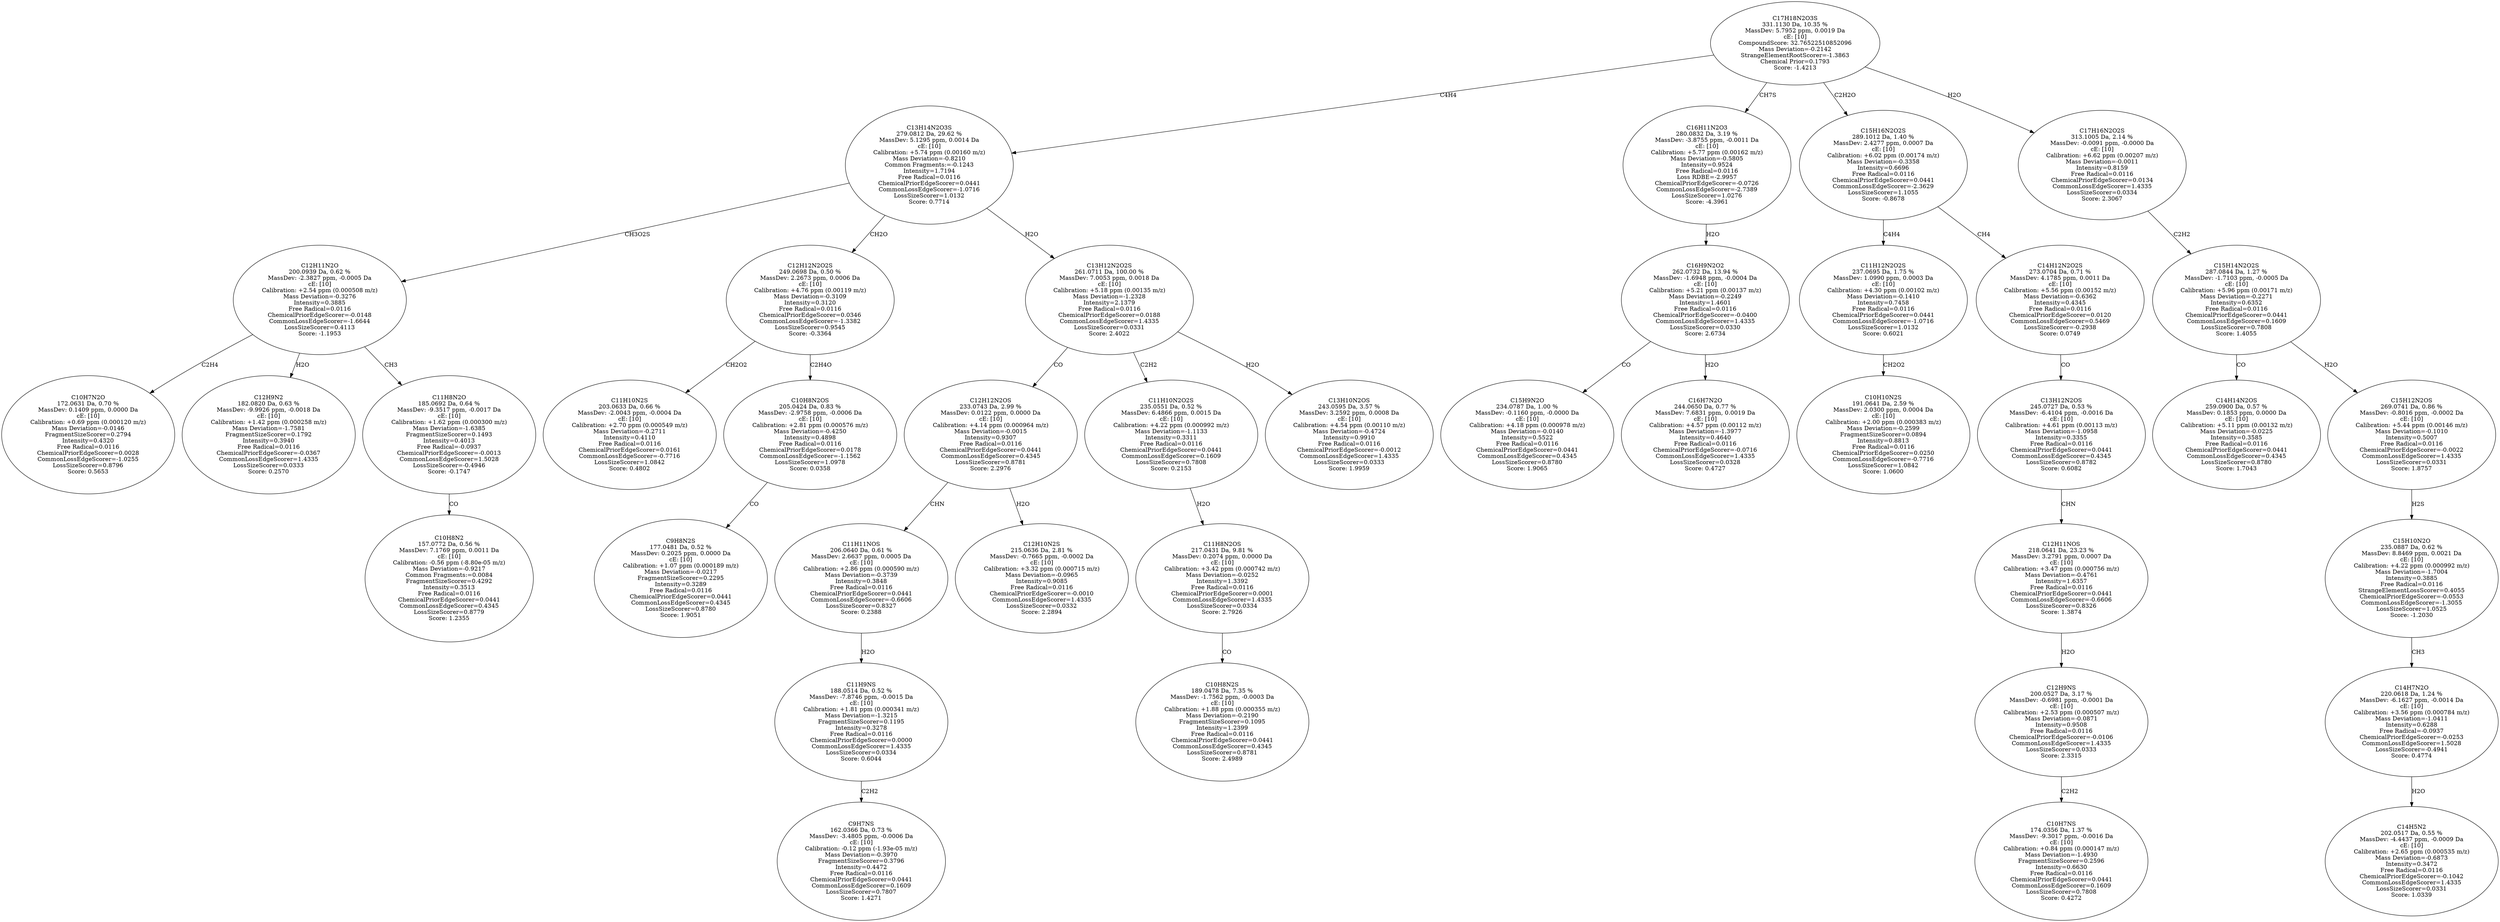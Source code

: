strict digraph {
v1 [label="C10H7N2O\n172.0631 Da, 0.70 %\nMassDev: 0.1409 ppm, 0.0000 Da\ncE: [10]\nCalibration: +0.69 ppm (0.000120 m/z)\nMass Deviation=-0.0146\nFragmentSizeScorer=0.2794\nIntensity=0.4320\nFree Radical=0.0116\nChemicalPriorEdgeScorer=0.0028\nCommonLossEdgeScorer=-1.0255\nLossSizeScorer=0.8796\nScore: 0.5653"];
v2 [label="C12H9N2\n182.0820 Da, 0.63 %\nMassDev: -9.9926 ppm, -0.0018 Da\ncE: [10]\nCalibration: +1.42 ppm (0.000258 m/z)\nMass Deviation=-1.7581\nFragmentSizeScorer=0.1792\nIntensity=0.3940\nFree Radical=0.0116\nChemicalPriorEdgeScorer=-0.0367\nCommonLossEdgeScorer=1.4335\nLossSizeScorer=0.0333\nScore: 0.2570"];
v3 [label="C10H8N2\n157.0772 Da, 0.56 %\nMassDev: 7.1769 ppm, 0.0011 Da\ncE: [10]\nCalibration: -0.56 ppm (-8.80e-05 m/z)\nMass Deviation=-0.9217\nCommon Fragments:=0.0084\nFragmentSizeScorer=0.4292\nIntensity=0.3513\nFree Radical=0.0116\nChemicalPriorEdgeScorer=0.0441\nCommonLossEdgeScorer=0.4345\nLossSizeScorer=0.8779\nScore: 1.2355"];
v4 [label="C11H8N2O\n185.0692 Da, 0.64 %\nMassDev: -9.3517 ppm, -0.0017 Da\ncE: [10]\nCalibration: +1.62 ppm (0.000300 m/z)\nMass Deviation=-1.6385\nFragmentSizeScorer=0.1493\nIntensity=0.4013\nFree Radical=-0.0937\nChemicalPriorEdgeScorer=-0.0013\nCommonLossEdgeScorer=1.5028\nLossSizeScorer=-0.4946\nScore: -0.1747"];
v5 [label="C12H11N2O\n200.0939 Da, 0.62 %\nMassDev: -2.3827 ppm, -0.0005 Da\ncE: [10]\nCalibration: +2.54 ppm (0.000508 m/z)\nMass Deviation=-0.3276\nIntensity=0.3885\nFree Radical=0.0116\nChemicalPriorEdgeScorer=-0.0148\nCommonLossEdgeScorer=-1.6644\nLossSizeScorer=0.4113\nScore: -1.1953"];
v6 [label="C11H10N2S\n203.0633 Da, 0.66 %\nMassDev: -2.0043 ppm, -0.0004 Da\ncE: [10]\nCalibration: +2.70 ppm (0.000549 m/z)\nMass Deviation=-0.2711\nIntensity=0.4110\nFree Radical=0.0116\nChemicalPriorEdgeScorer=0.0161\nCommonLossEdgeScorer=-0.7716\nLossSizeScorer=1.0842\nScore: 0.4802"];
v7 [label="C9H8N2S\n177.0481 Da, 0.52 %\nMassDev: 0.2025 ppm, 0.0000 Da\ncE: [10]\nCalibration: +1.07 ppm (0.000189 m/z)\nMass Deviation=-0.0217\nFragmentSizeScorer=0.2295\nIntensity=0.3289\nFree Radical=0.0116\nChemicalPriorEdgeScorer=0.0441\nCommonLossEdgeScorer=0.4345\nLossSizeScorer=0.8780\nScore: 1.9051"];
v8 [label="C10H8N2OS\n205.0424 Da, 0.83 %\nMassDev: -2.9758 ppm, -0.0006 Da\ncE: [10]\nCalibration: +2.81 ppm (0.000576 m/z)\nMass Deviation=-0.4250\nIntensity=0.4898\nFree Radical=0.0116\nChemicalPriorEdgeScorer=0.0178\nCommonLossEdgeScorer=-1.1562\nLossSizeScorer=1.0978\nScore: 0.0358"];
v9 [label="C12H12N2O2S\n249.0698 Da, 0.50 %\nMassDev: 2.2673 ppm, 0.0006 Da\ncE: [10]\nCalibration: +4.76 ppm (0.00119 m/z)\nMass Deviation=-0.3109\nIntensity=0.3120\nFree Radical=0.0116\nChemicalPriorEdgeScorer=0.0346\nCommonLossEdgeScorer=-1.3382\nLossSizeScorer=0.9545\nScore: -0.3364"];
v10 [label="C9H7NS\n162.0366 Da, 0.73 %\nMassDev: -3.4805 ppm, -0.0006 Da\ncE: [10]\nCalibration: -0.12 ppm (-1.93e-05 m/z)\nMass Deviation=-0.3970\nFragmentSizeScorer=0.3796\nIntensity=0.4472\nFree Radical=0.0116\nChemicalPriorEdgeScorer=0.0441\nCommonLossEdgeScorer=0.1609\nLossSizeScorer=0.7807\nScore: 1.4271"];
v11 [label="C11H9NS\n188.0514 Da, 0.52 %\nMassDev: -7.8746 ppm, -0.0015 Da\ncE: [10]\nCalibration: +1.81 ppm (0.000341 m/z)\nMass Deviation=-1.3215\nFragmentSizeScorer=0.1195\nIntensity=0.3278\nFree Radical=0.0116\nChemicalPriorEdgeScorer=0.0000\nCommonLossEdgeScorer=1.4335\nLossSizeScorer=0.0334\nScore: 0.6044"];
v12 [label="C11H11NOS\n206.0640 Da, 0.61 %\nMassDev: 2.6637 ppm, 0.0005 Da\ncE: [10]\nCalibration: +2.86 ppm (0.000590 m/z)\nMass Deviation=-0.3739\nIntensity=0.3848\nFree Radical=0.0116\nChemicalPriorEdgeScorer=0.0441\nCommonLossEdgeScorer=-0.6606\nLossSizeScorer=0.8327\nScore: 0.2388"];
v13 [label="C12H10N2S\n215.0636 Da, 2.81 %\nMassDev: -0.7665 ppm, -0.0002 Da\ncE: [10]\nCalibration: +3.32 ppm (0.000715 m/z)\nMass Deviation=-0.0965\nIntensity=0.9085\nFree Radical=0.0116\nChemicalPriorEdgeScorer=-0.0010\nCommonLossEdgeScorer=1.4335\nLossSizeScorer=0.0332\nScore: 2.2894"];
v14 [label="C12H12N2OS\n233.0743 Da, 2.99 %\nMassDev: 0.0122 ppm, 0.0000 Da\ncE: [10]\nCalibration: +4.14 ppm (0.000964 m/z)\nMass Deviation=-0.0015\nIntensity=0.9307\nFree Radical=0.0116\nChemicalPriorEdgeScorer=0.0441\nCommonLossEdgeScorer=0.4345\nLossSizeScorer=0.8781\nScore: 2.2976"];
v15 [label="C10H8N2S\n189.0478 Da, 7.35 %\nMassDev: -1.7562 ppm, -0.0003 Da\ncE: [10]\nCalibration: +1.88 ppm (0.000355 m/z)\nMass Deviation=-0.2190\nFragmentSizeScorer=0.1095\nIntensity=1.2399\nFree Radical=0.0116\nChemicalPriorEdgeScorer=0.0441\nCommonLossEdgeScorer=0.4345\nLossSizeScorer=0.8781\nScore: 2.4989"];
v16 [label="C11H8N2OS\n217.0431 Da, 9.81 %\nMassDev: 0.2074 ppm, 0.0000 Da\ncE: [10]\nCalibration: +3.42 ppm (0.000742 m/z)\nMass Deviation=-0.0252\nIntensity=1.3392\nFree Radical=0.0116\nChemicalPriorEdgeScorer=0.0001\nCommonLossEdgeScorer=1.4335\nLossSizeScorer=0.0334\nScore: 2.7926"];
v17 [label="C11H10N2O2S\n235.0551 Da, 0.52 %\nMassDev: 6.4866 ppm, 0.0015 Da\ncE: [10]\nCalibration: +4.22 ppm (0.000992 m/z)\nMass Deviation=-1.1133\nIntensity=0.3311\nFree Radical=0.0116\nChemicalPriorEdgeScorer=0.0441\nCommonLossEdgeScorer=0.1609\nLossSizeScorer=0.7808\nScore: 0.2153"];
v18 [label="C13H10N2OS\n243.0595 Da, 3.57 %\nMassDev: 3.2592 ppm, 0.0008 Da\ncE: [10]\nCalibration: +4.54 ppm (0.00110 m/z)\nMass Deviation=-0.4724\nIntensity=0.9910\nFree Radical=0.0116\nChemicalPriorEdgeScorer=-0.0012\nCommonLossEdgeScorer=1.4335\nLossSizeScorer=0.0333\nScore: 1.9959"];
v19 [label="C13H12N2O2S\n261.0711 Da, 100.00 %\nMassDev: 7.0053 ppm, 0.0018 Da\ncE: [10]\nCalibration: +5.18 ppm (0.00135 m/z)\nMass Deviation=-1.2328\nIntensity=2.1379\nFree Radical=0.0116\nChemicalPriorEdgeScorer=0.0188\nCommonLossEdgeScorer=1.4335\nLossSizeScorer=0.0331\nScore: 2.4022"];
v20 [label="C13H14N2O3S\n279.0812 Da, 29.62 %\nMassDev: 5.1295 ppm, 0.0014 Da\ncE: [10]\nCalibration: +5.74 ppm (0.00160 m/z)\nMass Deviation=-0.8210\nCommon Fragments:=-0.1243\nIntensity=1.7194\nFree Radical=0.0116\nChemicalPriorEdgeScorer=0.0441\nCommonLossEdgeScorer=-1.0716\nLossSizeScorer=1.0132\nScore: 0.7714"];
v21 [label="C15H9N2O\n234.0787 Da, 1.00 %\nMassDev: -0.1160 ppm, -0.0000 Da\ncE: [10]\nCalibration: +4.18 ppm (0.000978 m/z)\nMass Deviation=-0.0140\nIntensity=0.5522\nFree Radical=0.0116\nChemicalPriorEdgeScorer=0.0441\nCommonLossEdgeScorer=0.4345\nLossSizeScorer=0.8780\nScore: 1.9065"];
v22 [label="C16H7N2O\n244.0650 Da, 0.77 %\nMassDev: 7.6831 ppm, 0.0019 Da\ncE: [10]\nCalibration: +4.57 ppm (0.00112 m/z)\nMass Deviation=-1.3977\nIntensity=0.4640\nFree Radical=0.0116\nChemicalPriorEdgeScorer=-0.0716\nCommonLossEdgeScorer=1.4335\nLossSizeScorer=0.0328\nScore: 0.4727"];
v23 [label="C16H9N2O2\n262.0732 Da, 13.94 %\nMassDev: -1.6948 ppm, -0.0004 Da\ncE: [10]\nCalibration: +5.21 ppm (0.00137 m/z)\nMass Deviation=-0.2249\nIntensity=1.4601\nFree Radical=0.0116\nChemicalPriorEdgeScorer=-0.0400\nCommonLossEdgeScorer=1.4335\nLossSizeScorer=0.0330\nScore: 2.6734"];
v24 [label="C16H11N2O3\n280.0832 Da, 3.19 %\nMassDev: -3.8755 ppm, -0.0011 Da\ncE: [10]\nCalibration: +5.77 ppm (0.00162 m/z)\nMass Deviation=-0.5805\nIntensity=0.9524\nFree Radical=0.0116\nLoss RDBE=-2.9957\nChemicalPriorEdgeScorer=-0.0726\nCommonLossEdgeScorer=-2.7389\nLossSizeScorer=1.0276\nScore: -4.3961"];
v25 [label="C10H10N2S\n191.0641 Da, 2.59 %\nMassDev: 2.0300 ppm, 0.0004 Da\ncE: [10]\nCalibration: +2.00 ppm (0.000383 m/z)\nMass Deviation=-0.2599\nFragmentSizeScorer=0.0894\nIntensity=0.8813\nFree Radical=0.0116\nChemicalPriorEdgeScorer=0.0250\nCommonLossEdgeScorer=-0.7716\nLossSizeScorer=1.0842\nScore: 1.0600"];
v26 [label="C11H12N2O2S\n237.0695 Da, 1.75 %\nMassDev: 1.0990 ppm, 0.0003 Da\ncE: [10]\nCalibration: +4.30 ppm (0.00102 m/z)\nMass Deviation=-0.1410\nIntensity=0.7458\nFree Radical=0.0116\nChemicalPriorEdgeScorer=0.0441\nCommonLossEdgeScorer=-1.0716\nLossSizeScorer=1.0132\nScore: 0.6021"];
v27 [label="C10H7NS\n174.0356 Da, 1.37 %\nMassDev: -9.3017 ppm, -0.0016 Da\ncE: [10]\nCalibration: +0.84 ppm (0.000147 m/z)\nMass Deviation=-1.4930\nFragmentSizeScorer=0.2596\nIntensity=0.6630\nFree Radical=0.0116\nChemicalPriorEdgeScorer=0.0441\nCommonLossEdgeScorer=0.1609\nLossSizeScorer=0.7808\nScore: 0.4272"];
v28 [label="C12H9NS\n200.0527 Da, 3.17 %\nMassDev: -0.6981 ppm, -0.0001 Da\ncE: [10]\nCalibration: +2.53 ppm (0.000507 m/z)\nMass Deviation=-0.0871\nIntensity=0.9508\nFree Radical=0.0116\nChemicalPriorEdgeScorer=-0.0106\nCommonLossEdgeScorer=1.4335\nLossSizeScorer=0.0333\nScore: 2.3315"];
v29 [label="C12H11NOS\n218.0641 Da, 23.23 %\nMassDev: 3.2791 ppm, 0.0007 Da\ncE: [10]\nCalibration: +3.47 ppm (0.000756 m/z)\nMass Deviation=-0.4761\nIntensity=1.6357\nFree Radical=0.0116\nChemicalPriorEdgeScorer=0.0441\nCommonLossEdgeScorer=-0.6606\nLossSizeScorer=0.8326\nScore: 1.3874"];
v30 [label="C13H12N2OS\n245.0727 Da, 0.53 %\nMassDev: -6.4104 ppm, -0.0016 Da\ncE: [10]\nCalibration: +4.61 ppm (0.00113 m/z)\nMass Deviation=-1.0958\nIntensity=0.3355\nFree Radical=0.0116\nChemicalPriorEdgeScorer=0.0441\nCommonLossEdgeScorer=0.4345\nLossSizeScorer=0.8782\nScore: 0.6082"];
v31 [label="C14H12N2O2S\n273.0704 Da, 0.71 %\nMassDev: 4.1785 ppm, 0.0011 Da\ncE: [10]\nCalibration: +5.56 ppm (0.00152 m/z)\nMass Deviation=-0.6362\nIntensity=0.4345\nFree Radical=0.0116\nChemicalPriorEdgeScorer=0.0120\nCommonLossEdgeScorer=0.5469\nLossSizeScorer=-0.2938\nScore: 0.0749"];
v32 [label="C15H16N2O2S\n289.1012 Da, 1.40 %\nMassDev: 2.4277 ppm, 0.0007 Da\ncE: [10]\nCalibration: +6.02 ppm (0.00174 m/z)\nMass Deviation=-0.3358\nIntensity=0.6696\nFree Radical=0.0116\nChemicalPriorEdgeScorer=0.0441\nCommonLossEdgeScorer=-2.3629\nLossSizeScorer=1.1055\nScore: -0.8678"];
v33 [label="C14H14N2OS\n259.0900 Da, 0.57 %\nMassDev: 0.1853 ppm, 0.0000 Da\ncE: [10]\nCalibration: +5.11 ppm (0.00132 m/z)\nMass Deviation=-0.0225\nIntensity=0.3585\nFree Radical=0.0116\nChemicalPriorEdgeScorer=0.0441\nCommonLossEdgeScorer=0.4345\nLossSizeScorer=0.8780\nScore: 1.7043"];
v34 [label="C14H5N2\n202.0517 Da, 0.55 %\nMassDev: -4.4437 ppm, -0.0009 Da\ncE: [10]\nCalibration: +2.65 ppm (0.000535 m/z)\nMass Deviation=-0.6873\nIntensity=0.3472\nFree Radical=0.0116\nChemicalPriorEdgeScorer=-0.1042\nCommonLossEdgeScorer=1.4335\nLossSizeScorer=0.0331\nScore: 1.0339"];
v35 [label="C14H7N2O\n220.0618 Da, 1.24 %\nMassDev: -6.1627 ppm, -0.0014 Da\ncE: [10]\nCalibration: +3.56 ppm (0.000784 m/z)\nMass Deviation=-1.0411\nIntensity=0.6288\nFree Radical=-0.0937\nChemicalPriorEdgeScorer=-0.0253\nCommonLossEdgeScorer=1.5028\nLossSizeScorer=-0.4941\nScore: 0.4774"];
v36 [label="C15H10N2O\n235.0887 Da, 0.62 %\nMassDev: 8.8469 ppm, 0.0021 Da\ncE: [10]\nCalibration: +4.22 ppm (0.000992 m/z)\nMass Deviation=-1.7004\nIntensity=0.3885\nFree Radical=0.0116\nStrangeElementLossScorer=0.4055\nChemicalPriorEdgeScorer=-0.0553\nCommonLossEdgeScorer=-1.3055\nLossSizeScorer=1.0525\nScore: -1.2030"];
v37 [label="C15H12N2OS\n269.0741 Da, 0.86 %\nMassDev: -0.8016 ppm, -0.0002 Da\ncE: [10]\nCalibration: +5.44 ppm (0.00146 m/z)\nMass Deviation=-0.1010\nIntensity=0.5007\nFree Radical=0.0116\nChemicalPriorEdgeScorer=-0.0022\nCommonLossEdgeScorer=1.4335\nLossSizeScorer=0.0331\nScore: 1.8757"];
v38 [label="C15H14N2O2S\n287.0844 Da, 1.27 %\nMassDev: -1.7103 ppm, -0.0005 Da\ncE: [10]\nCalibration: +5.96 ppm (0.00171 m/z)\nMass Deviation=-0.2271\nIntensity=0.6352\nFree Radical=0.0116\nChemicalPriorEdgeScorer=0.0441\nCommonLossEdgeScorer=0.1609\nLossSizeScorer=0.7808\nScore: 1.4055"];
v39 [label="C17H16N2O2S\n313.1005 Da, 2.14 %\nMassDev: -0.0091 ppm, -0.0000 Da\ncE: [10]\nCalibration: +6.62 ppm (0.00207 m/z)\nMass Deviation=-0.0011\nIntensity=0.8159\nFree Radical=0.0116\nChemicalPriorEdgeScorer=0.0134\nCommonLossEdgeScorer=1.4335\nLossSizeScorer=0.0334\nScore: 2.3067"];
v40 [label="C17H18N2O3S\n331.1130 Da, 10.35 %\nMassDev: 5.7952 ppm, 0.0019 Da\ncE: [10]\nCompoundScore: 32.76522510852096\nMass Deviation=-0.2142\nStrangeElementRootScorer=-1.3863\nChemical Prior=0.1793\nScore: -1.4213"];
v5 -> v1 [label="C2H4"];
v5 -> v2 [label="H2O"];
v4 -> v3 [label="CO"];
v5 -> v4 [label="CH3"];
v20 -> v5 [label="CH3O2S"];
v9 -> v6 [label="CH2O2"];
v8 -> v7 [label="CO"];
v9 -> v8 [label="C2H4O"];
v20 -> v9 [label="CH2O"];
v11 -> v10 [label="C2H2"];
v12 -> v11 [label="H2O"];
v14 -> v12 [label="CHN"];
v14 -> v13 [label="H2O"];
v19 -> v14 [label="CO"];
v16 -> v15 [label="CO"];
v17 -> v16 [label="H2O"];
v19 -> v17 [label="C2H2"];
v19 -> v18 [label="H2O"];
v20 -> v19 [label="H2O"];
v40 -> v20 [label="C4H4"];
v23 -> v21 [label="CO"];
v23 -> v22 [label="H2O"];
v24 -> v23 [label="H2O"];
v40 -> v24 [label="CH7S"];
v26 -> v25 [label="CH2O2"];
v32 -> v26 [label="C4H4"];
v28 -> v27 [label="C2H2"];
v29 -> v28 [label="H2O"];
v30 -> v29 [label="CHN"];
v31 -> v30 [label="CO"];
v32 -> v31 [label="CH4"];
v40 -> v32 [label="C2H2O"];
v38 -> v33 [label="CO"];
v35 -> v34 [label="H2O"];
v36 -> v35 [label="CH3"];
v37 -> v36 [label="H2S"];
v38 -> v37 [label="H2O"];
v39 -> v38 [label="C2H2"];
v40 -> v39 [label="H2O"];
}
